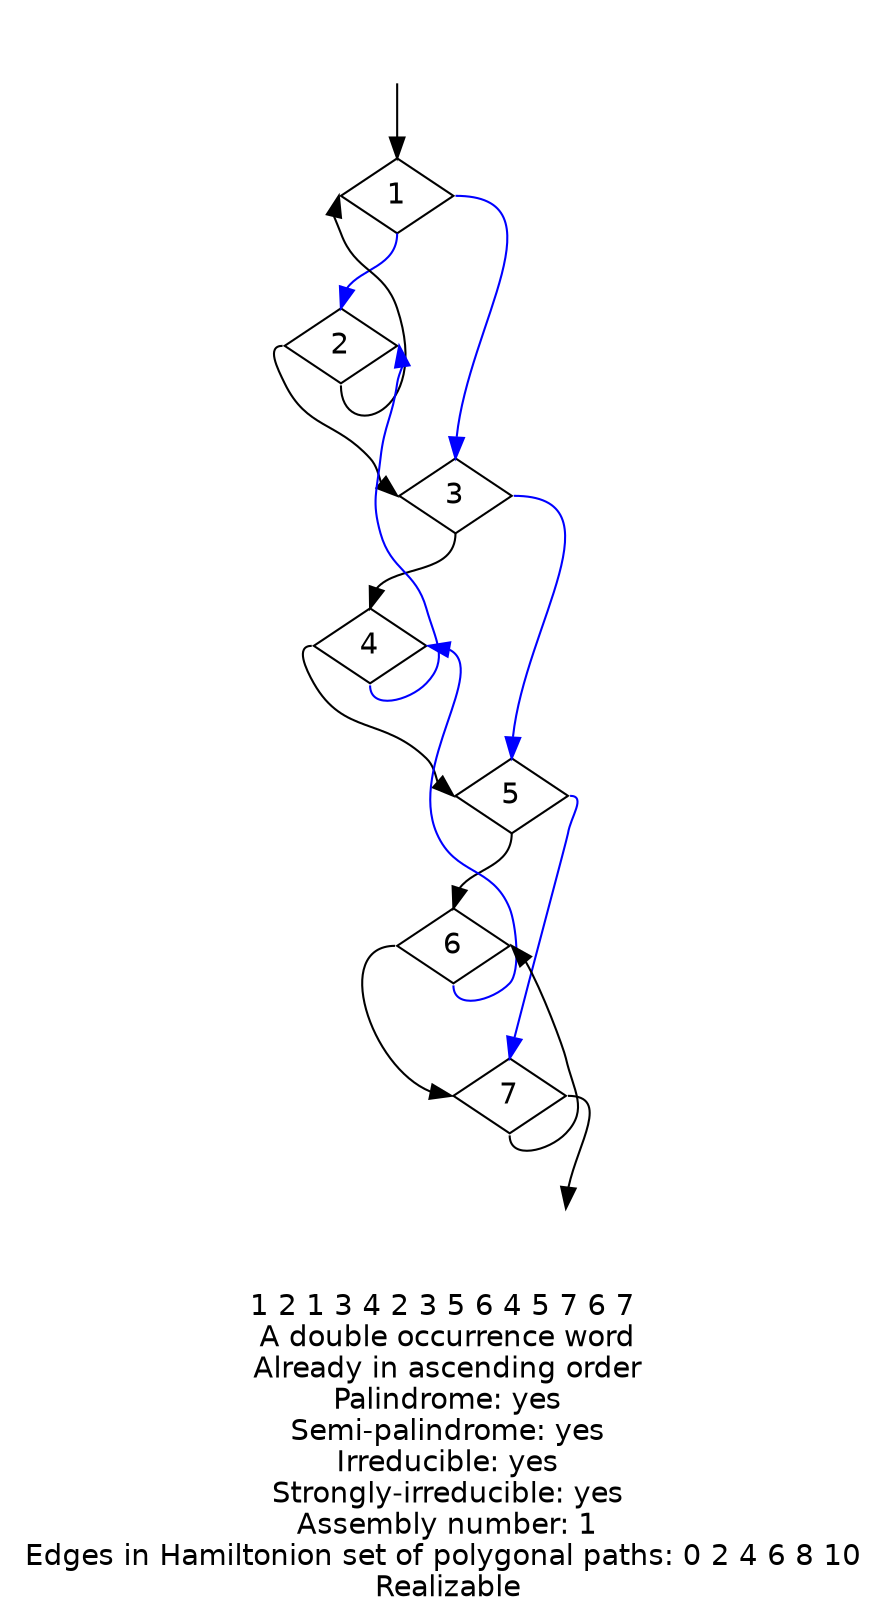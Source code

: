 digraph {
fontname="Helvetica"
node [fontname="Helvetica"]
node [shape=diamond]
label="1 2 1 3 4 2 3 5 6 4 5 7 6 7 \nA double occurrence word\nAlready in ascending order\nPalindrome: yes\nSemi-palindrome: yes\nIrreducible: yes\nStrongly-irreducible: yes\nAssembly number: 1\nEdges in Hamiltonion set of polygonal paths: 0 2 4 6 8 10 \nRealizable\n"
a [style="invis"]
b [style="invis"]
a:s -> 1:n
1:s -> 2:n [color="blue"]
2:s -> 1:w
1:e -> 3:n [color="blue"]
3:s -> 4:n
4:s -> 2:e [color="blue"]
2:w -> 3:w
3:e -> 5:n [color="blue"]
5:s -> 6:n
6:s -> 4:e [color="blue"]
4:w -> 5:w
5:e -> 7:n [color="blue"]
7:s -> 6:e
6:w -> 7:w
7:e -> b:n
}
